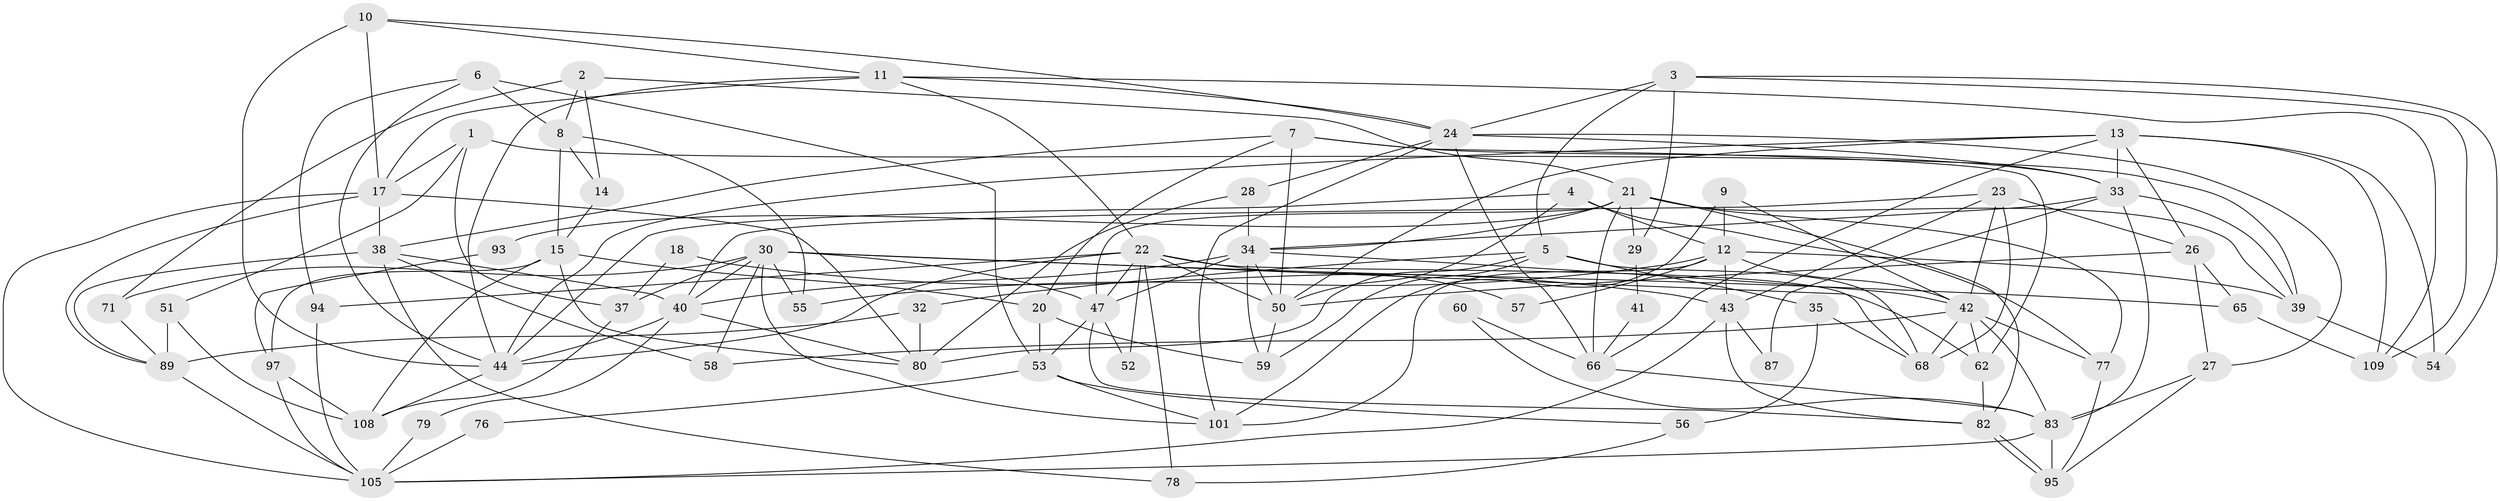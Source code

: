 // Generated by graph-tools (version 1.1) at 2025/24/03/03/25 07:24:04]
// undirected, 73 vertices, 175 edges
graph export_dot {
graph [start="1"]
  node [color=gray90,style=filled];
  1 [super="+75"];
  2;
  3 [super="+48"];
  4;
  5 [super="+45"];
  6;
  7 [super="+61"];
  8 [super="+73"];
  9;
  10 [super="+16"];
  11 [super="+85"];
  12 [super="+25"];
  13 [super="+36"];
  14;
  15 [super="+19"];
  17 [super="+90"];
  18;
  20;
  21 [super="+84"];
  22 [super="+106"];
  23 [super="+81"];
  24 [super="+69"];
  26 [super="+91"];
  27;
  28;
  29;
  30 [super="+31"];
  32;
  33 [super="+88"];
  34 [super="+72"];
  35;
  37;
  38 [super="+49"];
  39 [super="+46"];
  40 [super="+67"];
  41;
  42 [super="+63"];
  43 [super="+64"];
  44 [super="+102"];
  47 [super="+100"];
  50 [super="+86"];
  51 [super="+98"];
  52;
  53 [super="+74"];
  54;
  55;
  56;
  57;
  58;
  59 [super="+104"];
  60;
  62;
  65;
  66 [super="+70"];
  68;
  71;
  76;
  77;
  78;
  79;
  80 [super="+103"];
  82 [super="+92"];
  83 [super="+99"];
  87;
  89 [super="+96"];
  93;
  94;
  95;
  97;
  101;
  105 [super="+107"];
  108;
  109;
  1 -- 39 [weight=2];
  1 -- 51;
  1 -- 37;
  1 -- 17;
  2 -- 21;
  2 -- 8;
  2 -- 14;
  2 -- 71;
  3 -- 24;
  3 -- 109;
  3 -- 29;
  3 -- 54;
  3 -- 5;
  4 -- 44;
  4 -- 77;
  4 -- 50;
  4 -- 12;
  5 -- 32;
  5 -- 68;
  5 -- 80;
  5 -- 59;
  5 -- 35;
  6 -- 94;
  6 -- 8;
  6 -- 44;
  6 -- 53;
  7 -- 50;
  7 -- 33;
  7 -- 62;
  7 -- 20;
  7 -- 38;
  8 -- 55;
  8 -- 14;
  8 -- 15;
  9 -- 101;
  9 -- 42;
  9 -- 12;
  10 -- 44 [weight=2];
  10 -- 17;
  10 -- 11;
  10 -- 24;
  11 -- 24;
  11 -- 109;
  11 -- 44;
  11 -- 17;
  11 -- 22;
  12 -- 101;
  12 -- 55;
  12 -- 57;
  12 -- 39;
  12 -- 42;
  12 -- 43;
  13 -- 33;
  13 -- 54;
  13 -- 66;
  13 -- 50;
  13 -- 26;
  13 -- 109;
  13 -- 44;
  14 -- 15;
  15 -- 20;
  15 -- 80;
  15 -- 97;
  15 -- 108;
  17 -- 105;
  17 -- 38;
  17 -- 80;
  17 -- 89;
  18 -- 37;
  18 -- 43;
  20 -- 53;
  20 -- 59;
  21 -- 39;
  21 -- 77;
  21 -- 66;
  21 -- 34;
  21 -- 93;
  21 -- 29;
  21 -- 47;
  21 -- 82;
  22 -- 44;
  22 -- 57;
  22 -- 94;
  22 -- 50;
  22 -- 68;
  22 -- 52;
  22 -- 78;
  22 -- 47;
  23 -- 26;
  23 -- 42;
  23 -- 40;
  23 -- 68;
  23 -- 43;
  24 -- 27;
  24 -- 33;
  24 -- 66;
  24 -- 28;
  24 -- 101;
  26 -- 27;
  26 -- 65;
  26 -- 50;
  27 -- 83;
  27 -- 95;
  28 -- 80;
  28 -- 34;
  29 -- 41;
  30 -- 62;
  30 -- 55;
  30 -- 58;
  30 -- 40;
  30 -- 65;
  30 -- 37;
  30 -- 101;
  30 -- 71;
  30 -- 47;
  32 -- 80 [weight=2];
  32 -- 89;
  33 -- 34;
  33 -- 87;
  33 -- 83;
  33 -- 39;
  34 -- 40;
  34 -- 59;
  34 -- 50;
  34 -- 42;
  34 -- 47;
  35 -- 68;
  35 -- 56;
  37 -- 108;
  38 -- 89;
  38 -- 40;
  38 -- 78;
  38 -- 58;
  39 -- 54;
  40 -- 80;
  40 -- 79;
  40 -- 44;
  41 -- 66;
  42 -- 68;
  42 -- 58;
  42 -- 83;
  42 -- 77;
  42 -- 62;
  43 -- 105;
  43 -- 82;
  43 -- 87;
  44 -- 108;
  47 -- 82;
  47 -- 52;
  47 -- 53;
  50 -- 59;
  51 -- 89 [weight=2];
  51 -- 108;
  53 -- 76;
  53 -- 101;
  53 -- 56;
  56 -- 78;
  60 -- 66;
  60 -- 83;
  62 -- 82;
  65 -- 109;
  66 -- 83;
  71 -- 89;
  76 -- 105;
  77 -- 95;
  79 -- 105;
  82 -- 95;
  82 -- 95;
  83 -- 105;
  83 -- 95;
  89 -- 105;
  93 -- 97;
  94 -- 105;
  97 -- 108;
  97 -- 105;
}
